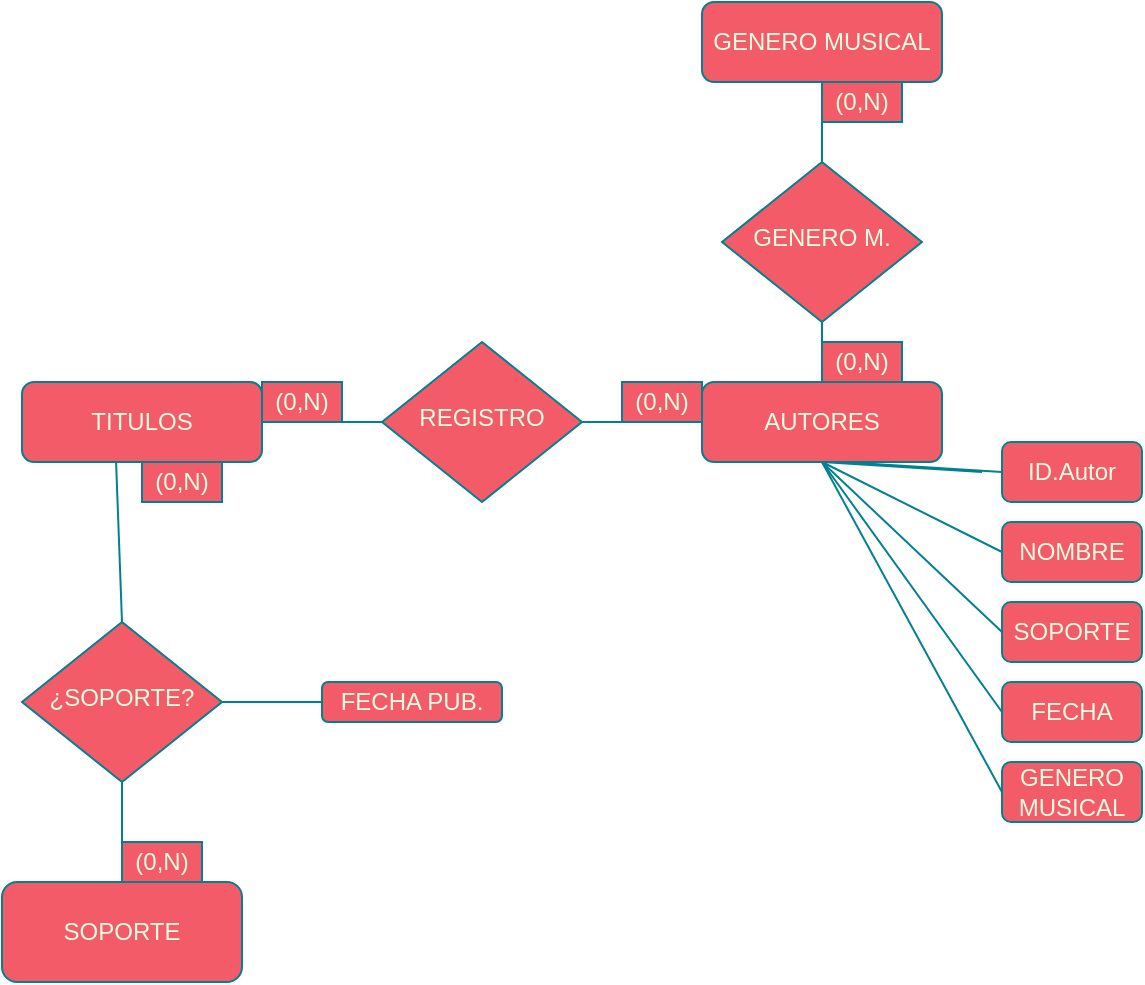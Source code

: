 <mxfile version="26.2.2">
  <diagram id="C5RBs43oDa-KdzZeNtuy" name="Page-1">
    <mxGraphModel dx="616" dy="935" grid="1" gridSize="10" guides="1" tooltips="1" connect="1" arrows="1" fold="1" page="1" pageScale="1" pageWidth="827" pageHeight="1169" math="0" shadow="0">
      <root>
        <mxCell id="WIyWlLk6GJQsqaUBKTNV-0" />
        <mxCell id="WIyWlLk6GJQsqaUBKTNV-1" parent="WIyWlLk6GJQsqaUBKTNV-0" />
        <mxCell id="WIyWlLk6GJQsqaUBKTNV-3" value="TITULOS" style="rounded=1;whiteSpace=wrap;html=1;fontSize=12;glass=0;strokeWidth=1;shadow=0;labelBackgroundColor=none;fillColor=#F45B69;strokeColor=#028090;fontColor=#E4FDE1;" parent="WIyWlLk6GJQsqaUBKTNV-1" vertex="1">
          <mxGeometry x="150" y="220" width="120" height="40" as="geometry" />
        </mxCell>
        <mxCell id="WIyWlLk6GJQsqaUBKTNV-6" value="REGISTRO" style="rhombus;whiteSpace=wrap;html=1;shadow=0;fontFamily=Helvetica;fontSize=12;align=center;strokeWidth=1;spacing=6;spacingTop=-4;labelBackgroundColor=none;fillColor=#F45B69;strokeColor=#028090;fontColor=#E4FDE1;" parent="WIyWlLk6GJQsqaUBKTNV-1" vertex="1">
          <mxGeometry x="330" y="200" width="100" height="80" as="geometry" />
        </mxCell>
        <mxCell id="WIyWlLk6GJQsqaUBKTNV-11" value="AUTORES" style="rounded=1;whiteSpace=wrap;html=1;fontSize=12;glass=0;strokeWidth=1;shadow=0;labelBackgroundColor=none;fillColor=#F45B69;strokeColor=#028090;fontColor=#E4FDE1;" parent="WIyWlLk6GJQsqaUBKTNV-1" vertex="1">
          <mxGeometry x="490" y="220" width="120" height="40" as="geometry" />
        </mxCell>
        <mxCell id="gG5vCeSHiNYDGn0GOWpb-0" value="" style="endArrow=none;html=1;rounded=0;entryX=1;entryY=0.5;entryDx=0;entryDy=0;exitX=0;exitY=0.5;exitDx=0;exitDy=0;labelBackgroundColor=none;fontColor=default;strokeColor=#028090;" parent="WIyWlLk6GJQsqaUBKTNV-1" source="WIyWlLk6GJQsqaUBKTNV-6" target="WIyWlLk6GJQsqaUBKTNV-3" edge="1">
          <mxGeometry width="50" height="50" relative="1" as="geometry">
            <mxPoint x="210" y="310" as="sourcePoint" />
            <mxPoint x="260" y="260" as="targetPoint" />
          </mxGeometry>
        </mxCell>
        <mxCell id="gG5vCeSHiNYDGn0GOWpb-3" value="" style="endArrow=none;html=1;rounded=0;entryX=1;entryY=0.5;entryDx=0;entryDy=0;exitX=0;exitY=0.5;exitDx=0;exitDy=0;labelBackgroundColor=none;fontColor=default;strokeColor=#028090;" parent="WIyWlLk6GJQsqaUBKTNV-1" source="WIyWlLk6GJQsqaUBKTNV-11" target="WIyWlLk6GJQsqaUBKTNV-6" edge="1">
          <mxGeometry width="50" height="50" relative="1" as="geometry">
            <mxPoint x="200" y="430" as="sourcePoint" />
            <mxPoint x="250" y="380" as="targetPoint" />
          </mxGeometry>
        </mxCell>
        <mxCell id="gG5vCeSHiNYDGn0GOWpb-9" value="(0,N)" style="whiteSpace=wrap;html=1;labelBackgroundColor=none;fillColor=#F45B69;strokeColor=#028090;fontColor=#E4FDE1;" parent="WIyWlLk6GJQsqaUBKTNV-1" vertex="1">
          <mxGeometry x="270" y="220" width="40" height="20" as="geometry" />
        </mxCell>
        <mxCell id="gG5vCeSHiNYDGn0GOWpb-10" value="(0,N)" style="whiteSpace=wrap;html=1;labelBackgroundColor=none;fillColor=#F45B69;strokeColor=#028090;fontColor=#E4FDE1;" parent="WIyWlLk6GJQsqaUBKTNV-1" vertex="1">
          <mxGeometry x="450" y="220" width="40" height="20" as="geometry" />
        </mxCell>
        <mxCell id="gG5vCeSHiNYDGn0GOWpb-19" value="SOPORTE" style="rounded=1;whiteSpace=wrap;html=1;fontSize=12;glass=0;strokeWidth=1;shadow=0;labelBackgroundColor=none;fillColor=#F45B69;strokeColor=#028090;fontColor=#E4FDE1;" parent="WIyWlLk6GJQsqaUBKTNV-1" vertex="1">
          <mxGeometry x="140" y="470" width="120" height="50" as="geometry" />
        </mxCell>
        <mxCell id="gG5vCeSHiNYDGn0GOWpb-20" value="¿SOPORTE?" style="rhombus;whiteSpace=wrap;html=1;shadow=0;fontFamily=Helvetica;fontSize=12;align=center;strokeWidth=1;spacing=6;spacingTop=-4;labelBackgroundColor=none;fillColor=#F45B69;strokeColor=#028090;fontColor=#E4FDE1;" parent="WIyWlLk6GJQsqaUBKTNV-1" vertex="1">
          <mxGeometry x="150" y="340" width="100" height="80" as="geometry" />
        </mxCell>
        <mxCell id="gG5vCeSHiNYDGn0GOWpb-21" value="" style="endArrow=none;html=1;rounded=0;entryX=0.5;entryY=1;entryDx=0;entryDy=0;exitX=0.5;exitY=0;exitDx=0;exitDy=0;labelBackgroundColor=none;fontColor=default;strokeColor=#028090;" parent="WIyWlLk6GJQsqaUBKTNV-1" source="gG5vCeSHiNYDGn0GOWpb-19" target="gG5vCeSHiNYDGn0GOWpb-20" edge="1">
          <mxGeometry width="50" height="50" relative="1" as="geometry">
            <mxPoint x="-140" y="470" as="sourcePoint" />
            <mxPoint x="-90" y="420" as="targetPoint" />
            <Array as="points" />
          </mxGeometry>
        </mxCell>
        <mxCell id="gG5vCeSHiNYDGn0GOWpb-23" value="" style="endArrow=none;html=1;rounded=0;entryX=0.392;entryY=1;entryDx=0;entryDy=0;exitX=0.5;exitY=0;exitDx=0;exitDy=0;entryPerimeter=0;labelBackgroundColor=none;fontColor=default;strokeColor=#028090;" parent="WIyWlLk6GJQsqaUBKTNV-1" source="gG5vCeSHiNYDGn0GOWpb-20" target="WIyWlLk6GJQsqaUBKTNV-3" edge="1">
          <mxGeometry width="50" height="50" relative="1" as="geometry">
            <mxPoint x="250" y="310" as="sourcePoint" />
            <mxPoint x="210" y="260" as="targetPoint" />
            <Array as="points" />
          </mxGeometry>
        </mxCell>
        <mxCell id="gG5vCeSHiNYDGn0GOWpb-24" value="(0,N)" style="whiteSpace=wrap;html=1;labelBackgroundColor=none;fillColor=#F45B69;strokeColor=#028090;fontColor=#E4FDE1;" parent="WIyWlLk6GJQsqaUBKTNV-1" vertex="1">
          <mxGeometry x="200" y="450" width="40" height="20" as="geometry" />
        </mxCell>
        <mxCell id="gG5vCeSHiNYDGn0GOWpb-25" value="(0,N)" style="whiteSpace=wrap;html=1;labelBackgroundColor=none;fillColor=#F45B69;strokeColor=#028090;fontColor=#E4FDE1;" parent="WIyWlLk6GJQsqaUBKTNV-1" vertex="1">
          <mxGeometry x="210" y="260" width="40" height="20" as="geometry" />
        </mxCell>
        <mxCell id="gG5vCeSHiNYDGn0GOWpb-26" value="FECHA PUB." style="rounded=1;whiteSpace=wrap;html=1;fontSize=12;glass=0;strokeWidth=1;shadow=0;labelBackgroundColor=none;fillColor=#F45B69;strokeColor=#028090;fontColor=#E4FDE1;" parent="WIyWlLk6GJQsqaUBKTNV-1" vertex="1">
          <mxGeometry x="300" y="370" width="90" height="20" as="geometry" />
        </mxCell>
        <mxCell id="gG5vCeSHiNYDGn0GOWpb-27" value="" style="endArrow=none;html=1;rounded=0;entryX=0;entryY=0.5;entryDx=0;entryDy=0;exitX=1;exitY=0.5;exitDx=0;exitDy=0;labelBackgroundColor=none;fontColor=default;strokeColor=#028090;" parent="WIyWlLk6GJQsqaUBKTNV-1" source="gG5vCeSHiNYDGn0GOWpb-20" target="gG5vCeSHiNYDGn0GOWpb-26" edge="1">
          <mxGeometry width="50" height="50" relative="1" as="geometry">
            <mxPoint x="250" y="405" as="sourcePoint" />
            <mxPoint x="300" y="355" as="targetPoint" />
          </mxGeometry>
        </mxCell>
        <mxCell id="gG5vCeSHiNYDGn0GOWpb-28" value="NOMBRE" style="rounded=1;whiteSpace=wrap;html=1;labelBackgroundColor=none;fillColor=#F45B69;strokeColor=#028090;fontColor=#E4FDE1;" parent="WIyWlLk6GJQsqaUBKTNV-1" vertex="1">
          <mxGeometry x="640" y="290" width="70" height="30" as="geometry" />
        </mxCell>
        <mxCell id="gG5vCeSHiNYDGn0GOWpb-29" value="SOPORTE" style="rounded=1;whiteSpace=wrap;html=1;labelBackgroundColor=none;fillColor=#F45B69;strokeColor=#028090;fontColor=#E4FDE1;" parent="WIyWlLk6GJQsqaUBKTNV-1" vertex="1">
          <mxGeometry x="640" y="330" width="70" height="30" as="geometry" />
        </mxCell>
        <mxCell id="gG5vCeSHiNYDGn0GOWpb-30" value="FECHA" style="rounded=1;whiteSpace=wrap;html=1;labelBackgroundColor=none;fillColor=#F45B69;strokeColor=#028090;fontColor=#E4FDE1;" parent="WIyWlLk6GJQsqaUBKTNV-1" vertex="1">
          <mxGeometry x="640" y="370" width="70" height="30" as="geometry" />
        </mxCell>
        <mxCell id="gG5vCeSHiNYDGn0GOWpb-31" value="GENERO M." style="rhombus;whiteSpace=wrap;html=1;shadow=0;fontFamily=Helvetica;fontSize=12;align=center;strokeWidth=1;spacing=6;spacingTop=-4;labelBackgroundColor=none;fillColor=#F45B69;strokeColor=#028090;fontColor=#E4FDE1;" parent="WIyWlLk6GJQsqaUBKTNV-1" vertex="1">
          <mxGeometry x="500" y="110" width="100" height="80" as="geometry" />
        </mxCell>
        <mxCell id="gG5vCeSHiNYDGn0GOWpb-32" value="GENERO MUSICAL" style="rounded=1;whiteSpace=wrap;html=1;fontSize=12;glass=0;strokeWidth=1;shadow=0;labelBackgroundColor=none;fillColor=#F45B69;strokeColor=#028090;fontColor=#E4FDE1;" parent="WIyWlLk6GJQsqaUBKTNV-1" vertex="1">
          <mxGeometry x="490" y="30" width="120" height="40" as="geometry" />
        </mxCell>
        <mxCell id="gG5vCeSHiNYDGn0GOWpb-33" value="" style="endArrow=none;html=1;rounded=0;exitX=0.5;exitY=0;exitDx=0;exitDy=0;labelBackgroundColor=none;fontColor=default;strokeColor=#028090;" parent="WIyWlLk6GJQsqaUBKTNV-1" edge="1">
          <mxGeometry width="50" height="50" relative="1" as="geometry">
            <mxPoint x="550" y="110" as="sourcePoint" />
            <mxPoint x="550" y="70" as="targetPoint" />
            <Array as="points" />
          </mxGeometry>
        </mxCell>
        <mxCell id="gG5vCeSHiNYDGn0GOWpb-34" value="" style="endArrow=none;html=1;rounded=0;exitX=0.5;exitY=0;exitDx=0;exitDy=0;labelBackgroundColor=none;fontColor=default;strokeColor=#028090;" parent="WIyWlLk6GJQsqaUBKTNV-1" edge="1">
          <mxGeometry width="50" height="50" relative="1" as="geometry">
            <mxPoint x="550" y="220" as="sourcePoint" />
            <mxPoint x="550" y="190" as="targetPoint" />
            <Array as="points" />
          </mxGeometry>
        </mxCell>
        <mxCell id="gG5vCeSHiNYDGn0GOWpb-35" value="(0,N)" style="whiteSpace=wrap;html=1;labelBackgroundColor=none;fillColor=#F45B69;strokeColor=#028090;fontColor=#E4FDE1;" parent="WIyWlLk6GJQsqaUBKTNV-1" vertex="1">
          <mxGeometry x="550" y="200" width="40" height="20" as="geometry" />
        </mxCell>
        <mxCell id="gG5vCeSHiNYDGn0GOWpb-36" value="(0,N)" style="whiteSpace=wrap;html=1;labelBackgroundColor=none;fillColor=#F45B69;strokeColor=#028090;fontColor=#E4FDE1;" parent="WIyWlLk6GJQsqaUBKTNV-1" vertex="1">
          <mxGeometry x="550" y="70" width="40" height="20" as="geometry" />
        </mxCell>
        <mxCell id="gG5vCeSHiNYDGn0GOWpb-37" value="GENERO MUSICAL" style="rounded=1;whiteSpace=wrap;html=1;labelBackgroundColor=none;fillColor=#F45B69;strokeColor=#028090;fontColor=#E4FDE1;" parent="WIyWlLk6GJQsqaUBKTNV-1" vertex="1">
          <mxGeometry x="640" y="410" width="70" height="30" as="geometry" />
        </mxCell>
        <mxCell id="I-U9J0LV4MzcJiAhUUkt-6" value="ID.Autor" style="rounded=1;whiteSpace=wrap;html=1;labelBackgroundColor=none;fillColor=#F45B69;strokeColor=#028090;fontColor=#E4FDE1;" vertex="1" parent="WIyWlLk6GJQsqaUBKTNV-1">
          <mxGeometry x="640" y="250" width="70" height="30" as="geometry" />
        </mxCell>
        <mxCell id="I-U9J0LV4MzcJiAhUUkt-7" value="" style="endArrow=none;html=1;rounded=0;exitX=0;exitY=0.5;exitDx=0;exitDy=0;labelBackgroundColor=none;fontColor=default;strokeColor=#028090;" edge="1" parent="WIyWlLk6GJQsqaUBKTNV-1" source="I-U9J0LV4MzcJiAhUUkt-6">
          <mxGeometry width="50" height="50" relative="1" as="geometry">
            <mxPoint x="510" y="310" as="sourcePoint" />
            <mxPoint x="560" y="260" as="targetPoint" />
          </mxGeometry>
        </mxCell>
        <mxCell id="I-U9J0LV4MzcJiAhUUkt-9" value="" style="endArrow=none;html=1;rounded=0;exitX=0;exitY=0.5;exitDx=0;exitDy=0;labelBackgroundColor=none;fontColor=default;strokeColor=#028090;" edge="1" parent="WIyWlLk6GJQsqaUBKTNV-1" source="gG5vCeSHiNYDGn0GOWpb-28">
          <mxGeometry width="50" height="50" relative="1" as="geometry">
            <mxPoint x="630" y="265" as="sourcePoint" />
            <mxPoint x="550" y="260" as="targetPoint" />
          </mxGeometry>
        </mxCell>
        <mxCell id="I-U9J0LV4MzcJiAhUUkt-10" value="" style="endArrow=none;html=1;rounded=0;exitX=0;exitY=0.5;exitDx=0;exitDy=0;labelBackgroundColor=none;fontColor=default;strokeColor=#028090;" edge="1" parent="WIyWlLk6GJQsqaUBKTNV-1">
          <mxGeometry width="50" height="50" relative="1" as="geometry">
            <mxPoint x="630" y="265" as="sourcePoint" />
            <mxPoint x="550" y="260" as="targetPoint" />
          </mxGeometry>
        </mxCell>
        <mxCell id="I-U9J0LV4MzcJiAhUUkt-12" value="" style="endArrow=none;html=1;rounded=0;exitX=0;exitY=0.5;exitDx=0;exitDy=0;labelBackgroundColor=none;fontColor=default;strokeColor=#028090;" edge="1" parent="WIyWlLk6GJQsqaUBKTNV-1" source="gG5vCeSHiNYDGn0GOWpb-29">
          <mxGeometry width="50" height="50" relative="1" as="geometry">
            <mxPoint x="520" y="300" as="sourcePoint" />
            <mxPoint x="550" y="260" as="targetPoint" />
          </mxGeometry>
        </mxCell>
        <mxCell id="I-U9J0LV4MzcJiAhUUkt-13" value="" style="endArrow=none;html=1;rounded=0;exitX=0;exitY=0.5;exitDx=0;exitDy=0;labelBackgroundColor=none;fontColor=default;strokeColor=#028090;" edge="1" parent="WIyWlLk6GJQsqaUBKTNV-1" source="gG5vCeSHiNYDGn0GOWpb-30">
          <mxGeometry width="50" height="50" relative="1" as="geometry">
            <mxPoint x="420" y="310" as="sourcePoint" />
            <mxPoint x="550" y="260" as="targetPoint" />
          </mxGeometry>
        </mxCell>
        <mxCell id="I-U9J0LV4MzcJiAhUUkt-14" value="" style="endArrow=none;html=1;rounded=0;exitX=0;exitY=0.5;exitDx=0;exitDy=0;labelBackgroundColor=none;fontColor=default;strokeColor=#028090;" edge="1" parent="WIyWlLk6GJQsqaUBKTNV-1" source="gG5vCeSHiNYDGn0GOWpb-37">
          <mxGeometry width="50" height="50" relative="1" as="geometry">
            <mxPoint x="510" y="350" as="sourcePoint" />
            <mxPoint x="550" y="260" as="targetPoint" />
          </mxGeometry>
        </mxCell>
      </root>
    </mxGraphModel>
  </diagram>
</mxfile>
